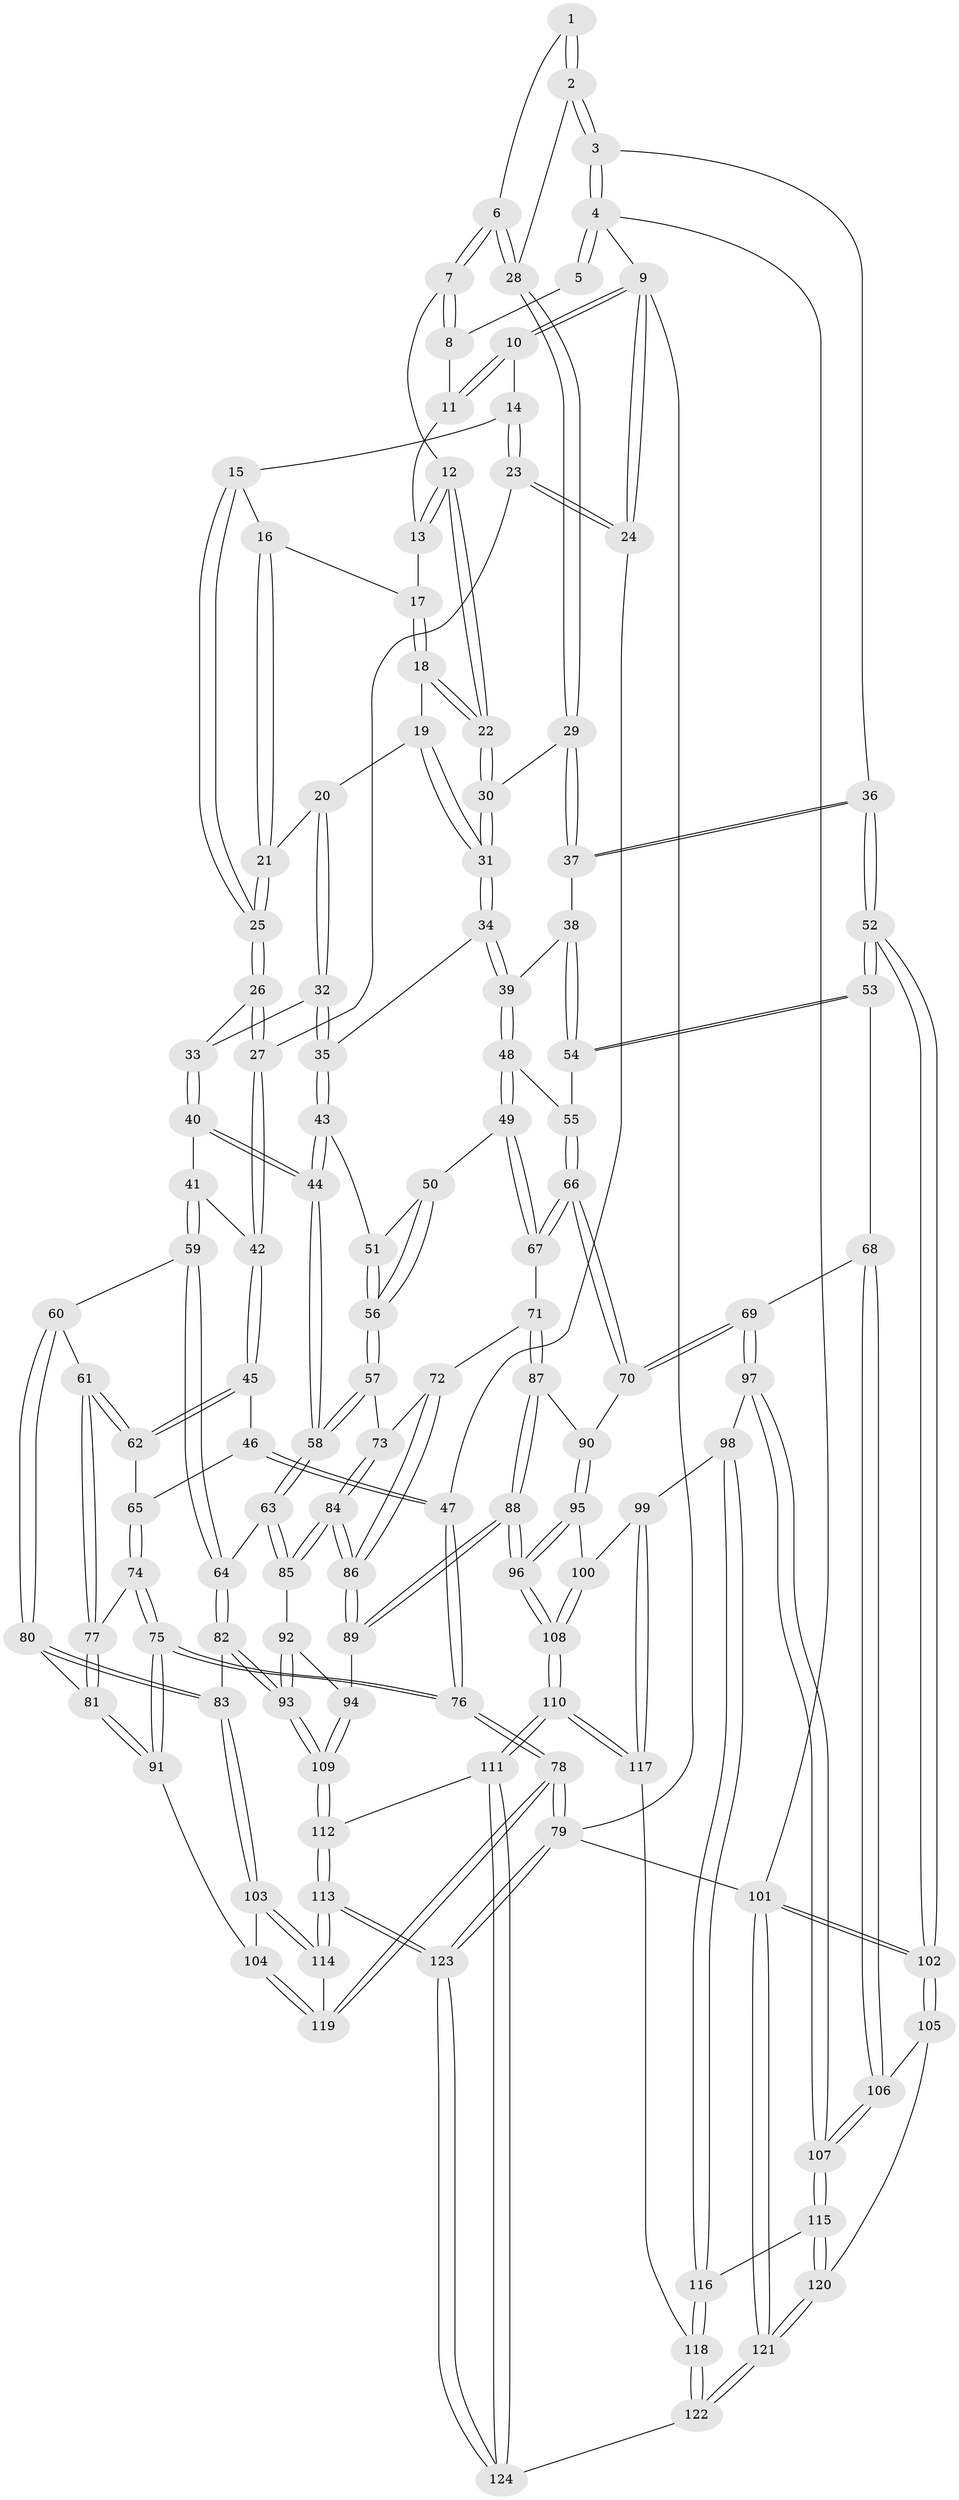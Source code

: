// Generated by graph-tools (version 1.1) at 2025/27/03/15/25 16:27:57]
// undirected, 124 vertices, 307 edges
graph export_dot {
graph [start="1"]
  node [color=gray90,style=filled];
  1 [pos="+0.9102574266130236+0.0646660079938783"];
  2 [pos="+1+0.15823399645117014"];
  3 [pos="+1+0.13233798490645607"];
  4 [pos="+1+0"];
  5 [pos="+0.736208957827277+0"];
  6 [pos="+0.8725643433671668+0.19448708871550188"];
  7 [pos="+0.8701553125460857+0.1929618840981285"];
  8 [pos="+0.7295798996735477+0"];
  9 [pos="+0+0"];
  10 [pos="+0.22622757184886594+0"];
  11 [pos="+0.7183050489925132+0"];
  12 [pos="+0.7567370858222064+0.17900208496558423"];
  13 [pos="+0.7037270782873933+0"];
  14 [pos="+0.2308767933562409+0"];
  15 [pos="+0.2939445745085282+0.003534967458334787"];
  16 [pos="+0.5385740707986442+0.10470694566466578"];
  17 [pos="+0.6277559826967241+0.09078810808392161"];
  18 [pos="+0.6177152104990802+0.13660940992348047"];
  19 [pos="+0.5480130086828263+0.21107753520257352"];
  20 [pos="+0.5113341266510116+0.2101095291705309"];
  21 [pos="+0.48659046405627887+0.1996025813511235"];
  22 [pos="+0.711781331004144+0.24220427677894915"];
  23 [pos="+0.10053911710545918+0.3154701486668741"];
  24 [pos="+0+0.35638291924692184"];
  25 [pos="+0.35564551107341436+0.1628654970553685"];
  26 [pos="+0.32896065699501975+0.3060794228730345"];
  27 [pos="+0.1891991317741634+0.36505371097742956"];
  28 [pos="+0.9012931294765878+0.22548446190645086"];
  29 [pos="+0.8717216893254955+0.31427424792843406"];
  30 [pos="+0.7038552167974725+0.3087372213475884"];
  31 [pos="+0.6608823677763541+0.3471617875088747"];
  32 [pos="+0.4953836270939761+0.3674765097573331"];
  33 [pos="+0.3736298423865012+0.3582554661067495"];
  34 [pos="+0.6481433006422676+0.38126945437233173"];
  35 [pos="+0.5552811226241887+0.398301313287786"];
  36 [pos="+1+0.49365739907744643"];
  37 [pos="+0.8988377362423959+0.3690014028982836"];
  38 [pos="+0.8252890822493094+0.4676278811406578"];
  39 [pos="+0.6750221721803277+0.43326043994389407"];
  40 [pos="+0.37472343791118207+0.47373482768703695"];
  41 [pos="+0.33728613843732536+0.4983612118870173"];
  42 [pos="+0.18889953906868806+0.45571399207687247"];
  43 [pos="+0.5085524661658412+0.4867667018036744"];
  44 [pos="+0.4254390392651119+0.511535494828956"];
  45 [pos="+0.17437791841230754+0.4898568604785025"];
  46 [pos="+0.04181476142629544+0.5177649962127994"];
  47 [pos="+0+0.37906997188847713"];
  48 [pos="+0.6679734191112072+0.4990076919832714"];
  49 [pos="+0.6186595749547741+0.5759878841158343"];
  50 [pos="+0.5709225072865391+0.565166357910873"];
  51 [pos="+0.5190758198723048+0.5042782813786328"];
  52 [pos="+1+0.6017583860052391"];
  53 [pos="+0.9354353905775715+0.6469655449228515"];
  54 [pos="+0.849685826783284+0.5524849618349146"];
  55 [pos="+0.7461299719632574+0.5662261350307075"];
  56 [pos="+0.4752799764644122+0.6197375024971143"];
  57 [pos="+0.47254436283548507+0.6217923871377411"];
  58 [pos="+0.4368073516494934+0.621068753839522"];
  59 [pos="+0.3030770486114506+0.5757384941748546"];
  60 [pos="+0.22907544651976033+0.5980661374344505"];
  61 [pos="+0.2063337395269734+0.5807287396943019"];
  62 [pos="+0.1998571204030944+0.5710655260623025"];
  63 [pos="+0.4009445780012692+0.654455188274294"];
  64 [pos="+0.40012437581383914+0.6546151572116753"];
  65 [pos="+0.06433271242677259+0.6047150183805253"];
  66 [pos="+0.723313986630836+0.6472035377405613"];
  67 [pos="+0.6194719878685254+0.5795235608318975"];
  68 [pos="+0.9066372645540819+0.6739134021959208"];
  69 [pos="+0.8734059854585234+0.6941440713556999"];
  70 [pos="+0.7239174401189181+0.6485508038635425"];
  71 [pos="+0.6029113746701752+0.6391972353735738"];
  72 [pos="+0.5733401280727393+0.6524993944321309"];
  73 [pos="+0.5064470085662418+0.6492237000428556"];
  74 [pos="+0.0592472127794021+0.640206259467832"];
  75 [pos="+0+0.739883490600058"];
  76 [pos="+0+0.7848507950197475"];
  77 [pos="+0.12015152202056635+0.6570355399646457"];
  78 [pos="+0+1"];
  79 [pos="+0+1"];
  80 [pos="+0.24006466564305046+0.7094317170488029"];
  81 [pos="+0.15355472805251466+0.7063788729430659"];
  82 [pos="+0.31619455451232353+0.7322161468570959"];
  83 [pos="+0.2671556029474774+0.7436499936445757"];
  84 [pos="+0.5314629241313898+0.7459156846098616"];
  85 [pos="+0.42823070191737694+0.6944274715125462"];
  86 [pos="+0.5348267001589327+0.7500523714671123"];
  87 [pos="+0.6205875922056616+0.6778122377286947"];
  88 [pos="+0.5447946951850372+0.7677973613889902"];
  89 [pos="+0.5420028955591557+0.7660138577392402"];
  90 [pos="+0.6758632722479313+0.715716827074448"];
  91 [pos="+0.0822608549964301+0.7732622664799624"];
  92 [pos="+0.43022651016454133+0.7115012339318677"];
  93 [pos="+0.4005420749492627+0.806317472726627"];
  94 [pos="+0.46251409877866134+0.7907367018663146"];
  95 [pos="+0.6773462811855447+0.730869006574001"];
  96 [pos="+0.5536258285291308+0.7780799621793254"];
  97 [pos="+0.848853934817188+0.7296733417564606"];
  98 [pos="+0.7594255010625676+0.7827472656842936"];
  99 [pos="+0.7487877941308431+0.7857868375334308"];
  100 [pos="+0.6999034648531899+0.7650904932309156"];
  101 [pos="+1+1"];
  102 [pos="+1+0.8458442451915971"];
  103 [pos="+0.2613828350253922+0.7613073901858893"];
  104 [pos="+0.10241102285959425+0.7946379865810501"];
  105 [pos="+0.9529560630812229+0.8550946648522865"];
  106 [pos="+0.9422438019858671+0.8518523580594833"];
  107 [pos="+0.8650783826465733+0.890891903313128"];
  108 [pos="+0.5886038364476237+0.8803077004880209"];
  109 [pos="+0.4175492128811947+0.8298442281660536"];
  110 [pos="+0.588116804135044+0.9302768671764278"];
  111 [pos="+0.5863078434006725+0.9376488136033011"];
  112 [pos="+0.41619661304654876+0.8478213042065099"];
  113 [pos="+0.3042032004884665+0.9538545725825439"];
  114 [pos="+0.2521768336303751+0.8967850274253545"];
  115 [pos="+0.8620405557418526+0.8972586596187018"];
  116 [pos="+0.8334162564531383+0.908167326685753"];
  117 [pos="+0.7346435350671995+0.8397569733193527"];
  118 [pos="+0.7881504791731927+0.9403843633359921"];
  119 [pos="+0.14234885145809245+0.8936241660811238"];
  120 [pos="+0.9589617061961678+0.9885297049236311"];
  121 [pos="+1+1"];
  122 [pos="+0.6269984447961943+1"];
  123 [pos="+0.36815893671909394+1"];
  124 [pos="+0.6176462258687501+1"];
  1 -- 2;
  1 -- 2;
  1 -- 6;
  2 -- 3;
  2 -- 3;
  2 -- 28;
  3 -- 4;
  3 -- 4;
  3 -- 36;
  4 -- 5;
  4 -- 5;
  4 -- 9;
  4 -- 101;
  5 -- 8;
  6 -- 7;
  6 -- 7;
  6 -- 28;
  6 -- 28;
  7 -- 8;
  7 -- 8;
  7 -- 12;
  8 -- 11;
  9 -- 10;
  9 -- 10;
  9 -- 24;
  9 -- 24;
  9 -- 79;
  10 -- 11;
  10 -- 11;
  10 -- 14;
  11 -- 13;
  12 -- 13;
  12 -- 13;
  12 -- 22;
  12 -- 22;
  13 -- 17;
  14 -- 15;
  14 -- 23;
  14 -- 23;
  15 -- 16;
  15 -- 25;
  15 -- 25;
  16 -- 17;
  16 -- 21;
  16 -- 21;
  17 -- 18;
  17 -- 18;
  18 -- 19;
  18 -- 22;
  18 -- 22;
  19 -- 20;
  19 -- 31;
  19 -- 31;
  20 -- 21;
  20 -- 32;
  20 -- 32;
  21 -- 25;
  21 -- 25;
  22 -- 30;
  22 -- 30;
  23 -- 24;
  23 -- 24;
  23 -- 27;
  24 -- 47;
  25 -- 26;
  25 -- 26;
  26 -- 27;
  26 -- 27;
  26 -- 33;
  27 -- 42;
  27 -- 42;
  28 -- 29;
  28 -- 29;
  29 -- 30;
  29 -- 37;
  29 -- 37;
  30 -- 31;
  30 -- 31;
  31 -- 34;
  31 -- 34;
  32 -- 33;
  32 -- 35;
  32 -- 35;
  33 -- 40;
  33 -- 40;
  34 -- 35;
  34 -- 39;
  34 -- 39;
  35 -- 43;
  35 -- 43;
  36 -- 37;
  36 -- 37;
  36 -- 52;
  36 -- 52;
  37 -- 38;
  38 -- 39;
  38 -- 54;
  38 -- 54;
  39 -- 48;
  39 -- 48;
  40 -- 41;
  40 -- 44;
  40 -- 44;
  41 -- 42;
  41 -- 59;
  41 -- 59;
  42 -- 45;
  42 -- 45;
  43 -- 44;
  43 -- 44;
  43 -- 51;
  44 -- 58;
  44 -- 58;
  45 -- 46;
  45 -- 62;
  45 -- 62;
  46 -- 47;
  46 -- 47;
  46 -- 65;
  47 -- 76;
  47 -- 76;
  48 -- 49;
  48 -- 49;
  48 -- 55;
  49 -- 50;
  49 -- 67;
  49 -- 67;
  50 -- 51;
  50 -- 56;
  50 -- 56;
  51 -- 56;
  51 -- 56;
  52 -- 53;
  52 -- 53;
  52 -- 102;
  52 -- 102;
  53 -- 54;
  53 -- 54;
  53 -- 68;
  54 -- 55;
  55 -- 66;
  55 -- 66;
  56 -- 57;
  56 -- 57;
  57 -- 58;
  57 -- 58;
  57 -- 73;
  58 -- 63;
  58 -- 63;
  59 -- 60;
  59 -- 64;
  59 -- 64;
  60 -- 61;
  60 -- 80;
  60 -- 80;
  61 -- 62;
  61 -- 62;
  61 -- 77;
  61 -- 77;
  62 -- 65;
  63 -- 64;
  63 -- 85;
  63 -- 85;
  64 -- 82;
  64 -- 82;
  65 -- 74;
  65 -- 74;
  66 -- 67;
  66 -- 67;
  66 -- 70;
  66 -- 70;
  67 -- 71;
  68 -- 69;
  68 -- 106;
  68 -- 106;
  69 -- 70;
  69 -- 70;
  69 -- 97;
  69 -- 97;
  70 -- 90;
  71 -- 72;
  71 -- 87;
  71 -- 87;
  72 -- 73;
  72 -- 86;
  72 -- 86;
  73 -- 84;
  73 -- 84;
  74 -- 75;
  74 -- 75;
  74 -- 77;
  75 -- 76;
  75 -- 76;
  75 -- 91;
  75 -- 91;
  76 -- 78;
  76 -- 78;
  77 -- 81;
  77 -- 81;
  78 -- 79;
  78 -- 79;
  78 -- 119;
  78 -- 119;
  79 -- 123;
  79 -- 123;
  79 -- 101;
  80 -- 81;
  80 -- 83;
  80 -- 83;
  81 -- 91;
  81 -- 91;
  82 -- 83;
  82 -- 93;
  82 -- 93;
  83 -- 103;
  83 -- 103;
  84 -- 85;
  84 -- 85;
  84 -- 86;
  84 -- 86;
  85 -- 92;
  86 -- 89;
  86 -- 89;
  87 -- 88;
  87 -- 88;
  87 -- 90;
  88 -- 89;
  88 -- 89;
  88 -- 96;
  88 -- 96;
  89 -- 94;
  90 -- 95;
  90 -- 95;
  91 -- 104;
  92 -- 93;
  92 -- 93;
  92 -- 94;
  93 -- 109;
  93 -- 109;
  94 -- 109;
  94 -- 109;
  95 -- 96;
  95 -- 96;
  95 -- 100;
  96 -- 108;
  96 -- 108;
  97 -- 98;
  97 -- 107;
  97 -- 107;
  98 -- 99;
  98 -- 116;
  98 -- 116;
  99 -- 100;
  99 -- 117;
  99 -- 117;
  100 -- 108;
  100 -- 108;
  101 -- 102;
  101 -- 102;
  101 -- 121;
  101 -- 121;
  102 -- 105;
  102 -- 105;
  103 -- 104;
  103 -- 114;
  103 -- 114;
  104 -- 119;
  104 -- 119;
  105 -- 106;
  105 -- 120;
  106 -- 107;
  106 -- 107;
  107 -- 115;
  107 -- 115;
  108 -- 110;
  108 -- 110;
  109 -- 112;
  109 -- 112;
  110 -- 111;
  110 -- 111;
  110 -- 117;
  110 -- 117;
  111 -- 112;
  111 -- 124;
  111 -- 124;
  112 -- 113;
  112 -- 113;
  113 -- 114;
  113 -- 114;
  113 -- 123;
  113 -- 123;
  114 -- 119;
  115 -- 116;
  115 -- 120;
  115 -- 120;
  116 -- 118;
  116 -- 118;
  117 -- 118;
  118 -- 122;
  118 -- 122;
  120 -- 121;
  120 -- 121;
  121 -- 122;
  121 -- 122;
  122 -- 124;
  123 -- 124;
  123 -- 124;
}
